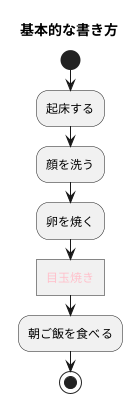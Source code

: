 @startuml アクティビティ図
title 基本的な書き方
start
:起床する;
:顔を洗う;
:卵を焼く;
:<color Pink>目玉焼き]
:朝ご飯を食べる;
stop
@enduml
